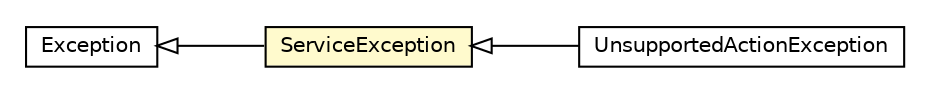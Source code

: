 #!/usr/local/bin/dot
#
# Class diagram 
# Generated by UMLGraph version R5_6-24-gf6e263 (http://www.umlgraph.org/)
#

digraph G {
	edge [fontname="Helvetica",fontsize=10,labelfontname="Helvetica",labelfontsize=10];
	node [fontname="Helvetica",fontsize=10,shape=plaintext];
	nodesep=0.25;
	ranksep=0.5;
	rankdir=LR;
	// com.gwtplatform.dispatch.shared.UnsupportedActionException
	c364468 [label=<<table title="com.gwtplatform.dispatch.shared.UnsupportedActionException" border="0" cellborder="1" cellspacing="0" cellpadding="2" port="p" href="./UnsupportedActionException.html">
		<tr><td><table border="0" cellspacing="0" cellpadding="1">
<tr><td align="center" balign="center"> UnsupportedActionException </td></tr>
		</table></td></tr>
		</table>>, URL="./UnsupportedActionException.html", fontname="Helvetica", fontcolor="black", fontsize=10.0];
	// com.gwtplatform.dispatch.shared.ServiceException
	c364485 [label=<<table title="com.gwtplatform.dispatch.shared.ServiceException" border="0" cellborder="1" cellspacing="0" cellpadding="2" port="p" bgcolor="lemonChiffon" href="./ServiceException.html">
		<tr><td><table border="0" cellspacing="0" cellpadding="1">
<tr><td align="center" balign="center"> ServiceException </td></tr>
		</table></td></tr>
		</table>>, URL="./ServiceException.html", fontname="Helvetica", fontcolor="black", fontsize=10.0];
	//com.gwtplatform.dispatch.shared.UnsupportedActionException extends com.gwtplatform.dispatch.shared.ServiceException
	c364485:p -> c364468:p [dir=back,arrowtail=empty];
	//com.gwtplatform.dispatch.shared.ServiceException extends java.lang.Exception
	c365065:p -> c364485:p [dir=back,arrowtail=empty];
	// java.lang.Exception
	c365065 [label=<<table title="java.lang.Exception" border="0" cellborder="1" cellspacing="0" cellpadding="2" port="p" href="http://download.oracle.com/javase/6/docs/api/java/lang/Exception.html">
		<tr><td><table border="0" cellspacing="0" cellpadding="1">
<tr><td align="center" balign="center"> Exception </td></tr>
		</table></td></tr>
		</table>>, URL="http://download.oracle.com/javase/6/docs/api/java/lang/Exception.html", fontname="Helvetica", fontcolor="black", fontsize=10.0];
}

